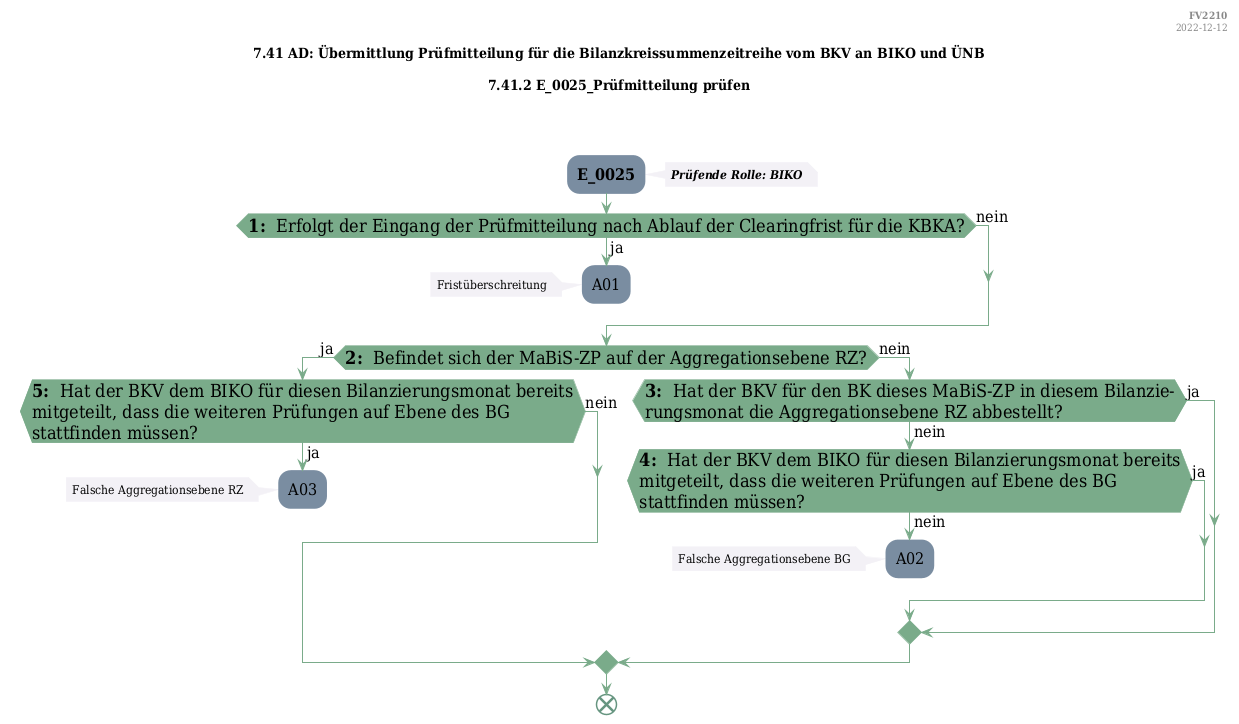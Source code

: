 @startuml
skinparam Shadowing false
skinparam NoteBorderColor #f3f1f6
skinparam NoteBackgroundColor #f3f1f6
skinparam NoteFontSize 12
skinparam ActivityBorderColor none
skinparam ActivityBackgroundColor #7a8da1
skinparam ActivityFontSize 16
skinparam ArrowColor #7aab8a
skinparam ArrowFontSize 16
skinparam ActivityDiamondBackgroundColor #7aab8a
skinparam ActivityDiamondBorderColor #7aab8a
skinparam ActivityDiamondFontSize 18
skinparam defaultFontName DejaVu Serif Condensed
skinparam ActivityEndColor #669580

header
<b>FV2210
2022-12-12
endheader

title
7.41 AD: Übermittlung Prüfmitteilung für die Bilanzkreissummenzeitreihe vom BKV an BIKO und ÜNB

7.41.2 E_0025_Prüfmitteilung prüfen



end title
:<b>E_0025</b>;
note right
<b><i>Prüfende Rolle: BIKO
end note

if (<b>1: </b> Erfolgt der Eingang der Prüfmitteilung nach Ablauf der Clearingfrist für die KBKA?) then (ja)
    :A01;
    note left
        Fristüberschreitung
    endnote
    kill;
else (nein)
endif
if (<b>2: </b> Befindet sich der MaBiS-ZP auf der Aggregationsebene RZ?) then (ja)
    if (<b>5: </b> Hat der BKV dem BIKO für diesen Bilanzierungsmonat bereits
mitgeteilt, dass die weiteren Prüfungen auf Ebene des BG
stattfinden müssen?) then (ja)
        :A03;
        note left
            Falsche Aggregationsebene RZ
        endnote
        kill;
    else (nein)
    endif
else (nein)
    if (<b>3: </b> Hat der BKV für den BK dieses MaBiS-ZP in diesem Bilanzie-
rungsmonat die Aggregationsebene RZ abbestellt?) then (ja)
    else (nein)
        if (<b>4: </b> Hat der BKV dem BIKO für diesen Bilanzierungsmonat bereits
mitgeteilt, dass die weiteren Prüfungen auf Ebene des BG
stattfinden müssen?) then (ja)
        else (nein)
            :A02;
            note left
                Falsche Aggregationsebene BG
            endnote
            kill;
        endif
    endif
endif
end

@enduml

